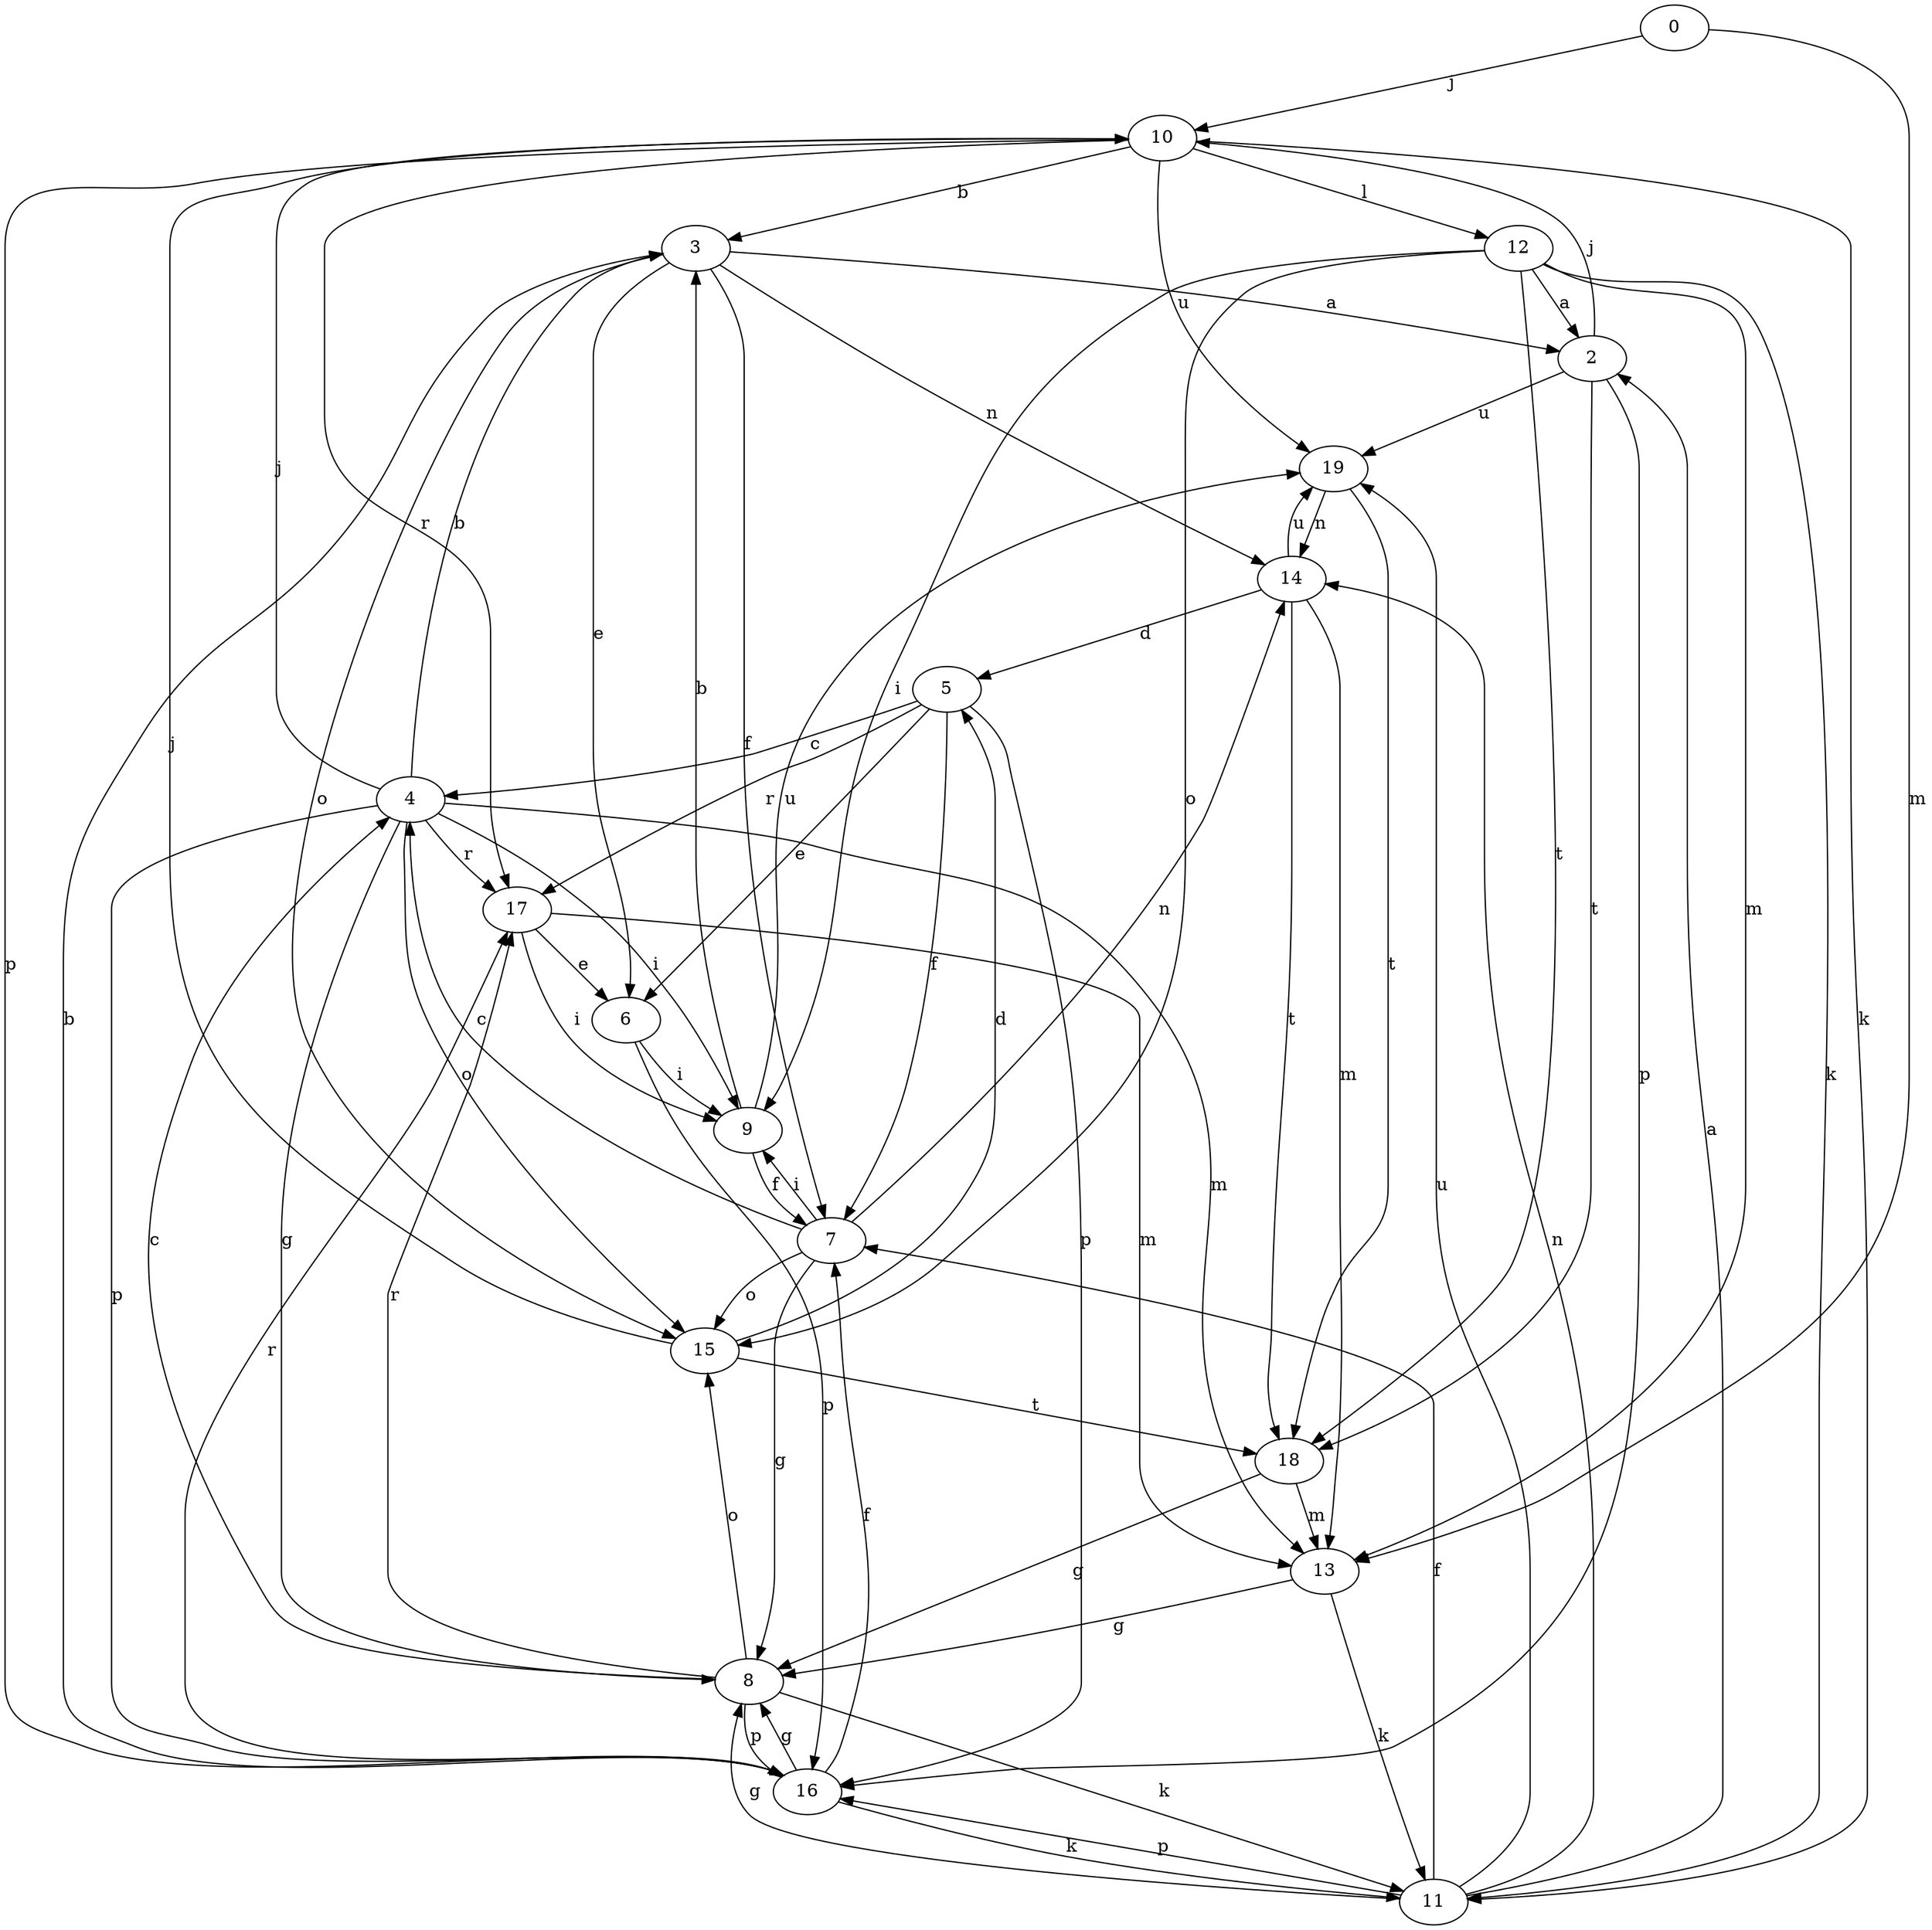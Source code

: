 strict digraph  {
0;
2;
3;
4;
5;
6;
7;
8;
9;
10;
11;
12;
13;
14;
15;
16;
17;
18;
19;
0 -> 10  [label=j];
0 -> 13  [label=m];
2 -> 10  [label=j];
2 -> 16  [label=p];
2 -> 18  [label=t];
2 -> 19  [label=u];
3 -> 2  [label=a];
3 -> 6  [label=e];
3 -> 7  [label=f];
3 -> 14  [label=n];
3 -> 15  [label=o];
4 -> 3  [label=b];
4 -> 8  [label=g];
4 -> 9  [label=i];
4 -> 10  [label=j];
4 -> 13  [label=m];
4 -> 15  [label=o];
4 -> 16  [label=p];
4 -> 17  [label=r];
5 -> 4  [label=c];
5 -> 6  [label=e];
5 -> 7  [label=f];
5 -> 16  [label=p];
5 -> 17  [label=r];
6 -> 9  [label=i];
6 -> 16  [label=p];
7 -> 4  [label=c];
7 -> 8  [label=g];
7 -> 9  [label=i];
7 -> 14  [label=n];
7 -> 15  [label=o];
8 -> 4  [label=c];
8 -> 11  [label=k];
8 -> 15  [label=o];
8 -> 16  [label=p];
8 -> 17  [label=r];
9 -> 3  [label=b];
9 -> 7  [label=f];
9 -> 19  [label=u];
10 -> 3  [label=b];
10 -> 11  [label=k];
10 -> 12  [label=l];
10 -> 16  [label=p];
10 -> 17  [label=r];
10 -> 19  [label=u];
11 -> 2  [label=a];
11 -> 7  [label=f];
11 -> 8  [label=g];
11 -> 14  [label=n];
11 -> 16  [label=p];
11 -> 19  [label=u];
12 -> 2  [label=a];
12 -> 9  [label=i];
12 -> 11  [label=k];
12 -> 13  [label=m];
12 -> 15  [label=o];
12 -> 18  [label=t];
13 -> 8  [label=g];
13 -> 11  [label=k];
14 -> 5  [label=d];
14 -> 13  [label=m];
14 -> 18  [label=t];
14 -> 19  [label=u];
15 -> 5  [label=d];
15 -> 10  [label=j];
15 -> 18  [label=t];
16 -> 3  [label=b];
16 -> 7  [label=f];
16 -> 8  [label=g];
16 -> 11  [label=k];
16 -> 17  [label=r];
17 -> 6  [label=e];
17 -> 9  [label=i];
17 -> 13  [label=m];
18 -> 8  [label=g];
18 -> 13  [label=m];
19 -> 14  [label=n];
19 -> 18  [label=t];
}
